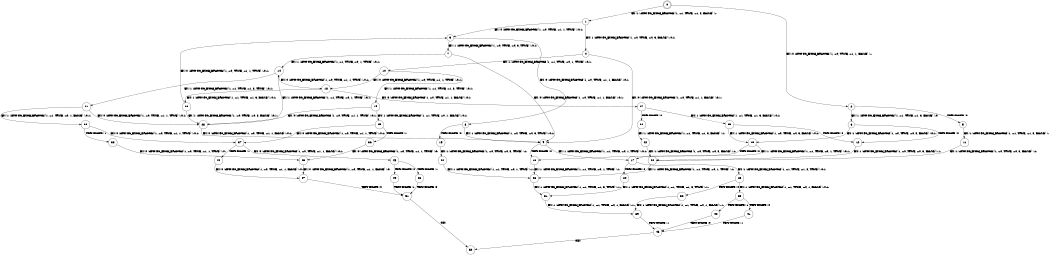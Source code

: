 digraph BCG {
size = "7, 10.5";
center = TRUE;
node [shape = circle];
0 [peripheries = 2];
0 -> 1 [label = "EX !1 !ATOMIC_EXCH_BRANCH (1, +1, TRUE, +1, 3, FALSE) !::"];
0 -> 2 [label = "EX !0 !ATOMIC_EXCH_BRANCH (1, +0, TRUE, +1, 1, FALSE) !::"];
1 -> 3 [label = "EX !0 !ATOMIC_EXCH_BRANCH (1, +0, TRUE, +1, 1, TRUE) !:0:1:"];
1 -> 4 [label = "EX !1 !ATOMIC_EXCH_BRANCH (1, +0, TRUE, +0, 3, FALSE) !:0:1:"];
2 -> 5 [label = "TERMINATE !0"];
2 -> 6 [label = "EX !1 !ATOMIC_EXCH_BRANCH (1, +1, TRUE, +1, 3, FALSE) !:0:"];
3 -> 7 [label = "EX !1 !ATOMIC_EXCH_BRANCH (1, +0, TRUE, +0, 3, TRUE) !:0:1:"];
3 -> 8 [label = "EX !0 !ATOMIC_EXCH_BRANCH (1, +0, TRUE, +1, 1, FALSE) !:0:1:"];
4 -> 9 [label = "EX !0 !ATOMIC_EXCH_BRANCH (1, +0, TRUE, +1, 1, FALSE) !:0:1:"];
4 -> 10 [label = "EX !1 !ATOMIC_EXCH_BRANCH (1, +1, TRUE, +0, 1, TRUE) !:0:1:"];
5 -> 11 [label = "EX !1 !ATOMIC_EXCH_BRANCH (1, +1, TRUE, +1, 3, FALSE) !::"];
6 -> 12 [label = "TERMINATE !0"];
6 -> 13 [label = "EX !1 !ATOMIC_EXCH_BRANCH (1, +0, TRUE, +0, 3, FALSE) !:0:1:"];
7 -> 14 [label = "EX !1 !ATOMIC_EXCH_BRANCH (1, +1, TRUE, +0, 1, TRUE) !:0:1:"];
7 -> 9 [label = "EX !0 !ATOMIC_EXCH_BRANCH (1, +0, TRUE, +1, 1, FALSE) !:0:1:"];
8 -> 15 [label = "TERMINATE !0"];
8 -> 9 [label = "EX !1 !ATOMIC_EXCH_BRANCH (1, +0, TRUE, +0, 3, TRUE) !:0:1:"];
9 -> 16 [label = "TERMINATE !0"];
9 -> 17 [label = "EX !1 !ATOMIC_EXCH_BRANCH (1, +1, TRUE, +0, 1, TRUE) !:0:1:"];
10 -> 18 [label = "EX !0 !ATOMIC_EXCH_BRANCH (1, +0, TRUE, +1, 1, TRUE) !:0:1:"];
10 -> 19 [label = "EX !1 !ATOMIC_EXCH_BRANCH (1, +1, TRUE, +1, 3, TRUE) !:0:1:"];
11 -> 20 [label = "EX !1 !ATOMIC_EXCH_BRANCH (1, +0, TRUE, +0, 3, FALSE) !:1:"];
12 -> 20 [label = "EX !1 !ATOMIC_EXCH_BRANCH (1, +0, TRUE, +0, 3, FALSE) !:1:"];
13 -> 16 [label = "TERMINATE !0"];
13 -> 17 [label = "EX !1 !ATOMIC_EXCH_BRANCH (1, +1, TRUE, +0, 1, TRUE) !:0:1:"];
14 -> 21 [label = "EX !1 !ATOMIC_EXCH_BRANCH (1, +1, TRUE, +1, 3, TRUE) !:0:1:"];
14 -> 18 [label = "EX !0 !ATOMIC_EXCH_BRANCH (1, +0, TRUE, +1, 1, TRUE) !:0:1:"];
15 -> 22 [label = "EX !1 !ATOMIC_EXCH_BRANCH (1, +0, TRUE, +0, 3, TRUE) !:1:"];
16 -> 23 [label = "EX !1 !ATOMIC_EXCH_BRANCH (1, +1, TRUE, +0, 1, TRUE) !:1:"];
17 -> 24 [label = "TERMINATE !0"];
17 -> 25 [label = "EX !1 !ATOMIC_EXCH_BRANCH (1, +1, TRUE, +1, 3, TRUE) !:0:1:"];
18 -> 26 [label = "EX !1 !ATOMIC_EXCH_BRANCH (1, +1, TRUE, +1, 3, FALSE) !:0:1:"];
18 -> 27 [label = "EX !0 !ATOMIC_EXCH_BRANCH (1, +0, TRUE, +1, 1, FALSE) !:0:1:"];
19 -> 28 [label = "EX !0 !ATOMIC_EXCH_BRANCH (1, +0, TRUE, +1, 1, TRUE) !:0:1:"];
19 -> 29 [label = "EX !1 !ATOMIC_EXCH_BRANCH (1, +1, TRUE, +0, 1, FALSE) !:0:1:"];
20 -> 23 [label = "EX !1 !ATOMIC_EXCH_BRANCH (1, +1, TRUE, +0, 1, TRUE) !:1:"];
21 -> 30 [label = "EX !1 !ATOMIC_EXCH_BRANCH (1, +1, TRUE, +0, 1, FALSE) !:0:1:"];
21 -> 28 [label = "EX !0 !ATOMIC_EXCH_BRANCH (1, +0, TRUE, +1, 1, TRUE) !:0:1:"];
22 -> 23 [label = "EX !1 !ATOMIC_EXCH_BRANCH (1, +1, TRUE, +0, 1, TRUE) !:1:"];
23 -> 31 [label = "EX !1 !ATOMIC_EXCH_BRANCH (1, +1, TRUE, +1, 3, TRUE) !:1:"];
24 -> 31 [label = "EX !1 !ATOMIC_EXCH_BRANCH (1, +1, TRUE, +1, 3, TRUE) !:1:"];
25 -> 32 [label = "TERMINATE !0"];
25 -> 33 [label = "EX !1 !ATOMIC_EXCH_BRANCH (1, +1, TRUE, +0, 1, FALSE) !:0:1:"];
26 -> 28 [label = "EX !1 !ATOMIC_EXCH_BRANCH (1, +0, TRUE, +0, 3, FALSE) !:0:1:"];
26 -> 3 [label = "EX !0 !ATOMIC_EXCH_BRANCH (1, +0, TRUE, +1, 1, TRUE) !:0:1:"];
27 -> 34 [label = "TERMINATE !0"];
27 -> 35 [label = "EX !1 !ATOMIC_EXCH_BRANCH (1, +1, TRUE, +1, 3, FALSE) !:0:1:"];
28 -> 14 [label = "EX !1 !ATOMIC_EXCH_BRANCH (1, +1, TRUE, +0, 1, TRUE) !:0:1:"];
28 -> 9 [label = "EX !0 !ATOMIC_EXCH_BRANCH (1, +0, TRUE, +1, 1, FALSE) !:0:1:"];
29 -> 36 [label = "TERMINATE !1"];
29 -> 37 [label = "EX !0 !ATOMIC_EXCH_BRANCH (1, +0, TRUE, +1, 1, TRUE) !:0:1:"];
30 -> 38 [label = "TERMINATE !1"];
30 -> 37 [label = "EX !0 !ATOMIC_EXCH_BRANCH (1, +0, TRUE, +1, 1, TRUE) !:0:1:"];
31 -> 39 [label = "EX !1 !ATOMIC_EXCH_BRANCH (1, +1, TRUE, +0, 1, FALSE) !:1:"];
32 -> 39 [label = "EX !1 !ATOMIC_EXCH_BRANCH (1, +1, TRUE, +0, 1, FALSE) !:1:"];
33 -> 40 [label = "TERMINATE !1"];
33 -> 41 [label = "TERMINATE !0"];
34 -> 42 [label = "EX !1 !ATOMIC_EXCH_BRANCH (1, +1, TRUE, +1, 3, FALSE) !:1:"];
35 -> 12 [label = "TERMINATE !0"];
35 -> 13 [label = "EX !1 !ATOMIC_EXCH_BRANCH (1, +0, TRUE, +0, 3, FALSE) !:0:1:"];
36 -> 43 [label = "EX !0 !ATOMIC_EXCH_BRANCH (1, +0, TRUE, +1, 1, TRUE) !:0:"];
37 -> 44 [label = "TERMINATE !1"];
37 -> 45 [label = "EX !0 !ATOMIC_EXCH_BRANCH (1, +0, TRUE, +1, 1, FALSE) !:0:1:"];
38 -> 43 [label = "EX !0 !ATOMIC_EXCH_BRANCH (1, +0, TRUE, +1, 1, TRUE) !:0:"];
39 -> 46 [label = "TERMINATE !1"];
40 -> 46 [label = "TERMINATE !0"];
41 -> 46 [label = "TERMINATE !1"];
42 -> 20 [label = "EX !1 !ATOMIC_EXCH_BRANCH (1, +0, TRUE, +0, 3, FALSE) !:1:"];
43 -> 47 [label = "EX !0 !ATOMIC_EXCH_BRANCH (1, +0, TRUE, +1, 1, FALSE) !:0:"];
44 -> 47 [label = "EX !0 !ATOMIC_EXCH_BRANCH (1, +0, TRUE, +1, 1, FALSE) !:0:"];
45 -> 48 [label = "TERMINATE !1"];
45 -> 49 [label = "TERMINATE !0"];
46 -> 50 [label = "exit"];
47 -> 51 [label = "TERMINATE !0"];
48 -> 51 [label = "TERMINATE !0"];
49 -> 51 [label = "TERMINATE !1"];
51 -> 50 [label = "exit"];
}
